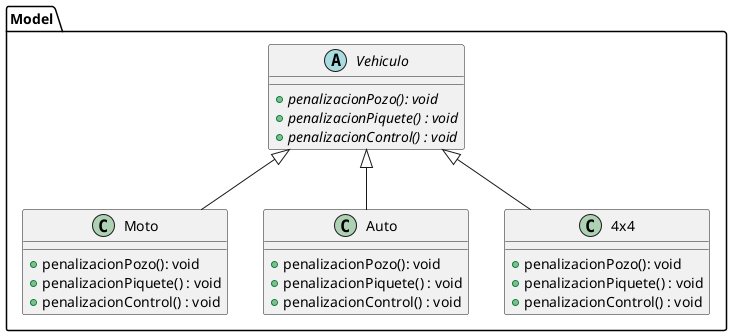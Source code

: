 @startuml

package Model {
        abstract  class Vehiculo {
                
                + {abstract} penalizacionPozo(): void
                + {abstract} penalizacionPiquete() : void
                + {abstract} penalizacionControl() : void
        }
}

package Model {
        class Moto {
              + penalizacionPozo(): void
              + penalizacionPiquete() : void
              + penalizacionControl() : void
        }
}

package Model {
        class Auto {
              + penalizacionPozo(): void
              + penalizacionPiquete() : void
              + penalizacionControl() : void
        }
}

package Model {
        class 4x4 {
              + penalizacionPozo(): void
              + penalizacionPiquete() : void
              + penalizacionControl() : void
        }
}

Vehiculo <|-- Moto
Vehiculo <|-- Auto
Vehiculo <|-- 4x4

@enduml
